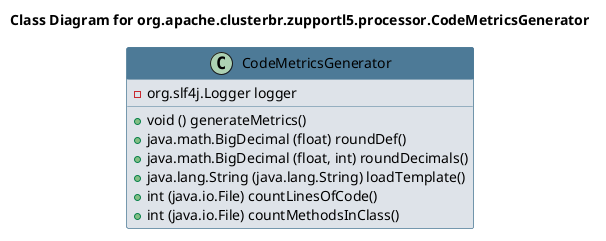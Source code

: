 @startuml 
skinparam class { 
 BackgroundColor #DEE3E9 
 ArrowColor #4D7A97 
 BorderColor #4D7A97 
}
left to right direction 
title Class Diagram for org.apache.clusterbr.zupportl5.processor.CodeMetricsGenerator
skinparam titleBackgroundColor White
skinparam classHeaderBackgroundColor #4D7A97 
skinparam stereotypeCBackgroundColor #F8981D 

class CodeMetricsGenerator {
 - org.slf4j.Logger logger
 + void () generateMetrics()
 + java.math.BigDecimal (float) roundDef()
 + java.math.BigDecimal (float, int) roundDecimals()
 + java.lang.String (java.lang.String) loadTemplate()
 + int (java.io.File) countLinesOfCode()
 + int (java.io.File) countMethodsInClass()
}
@enduml